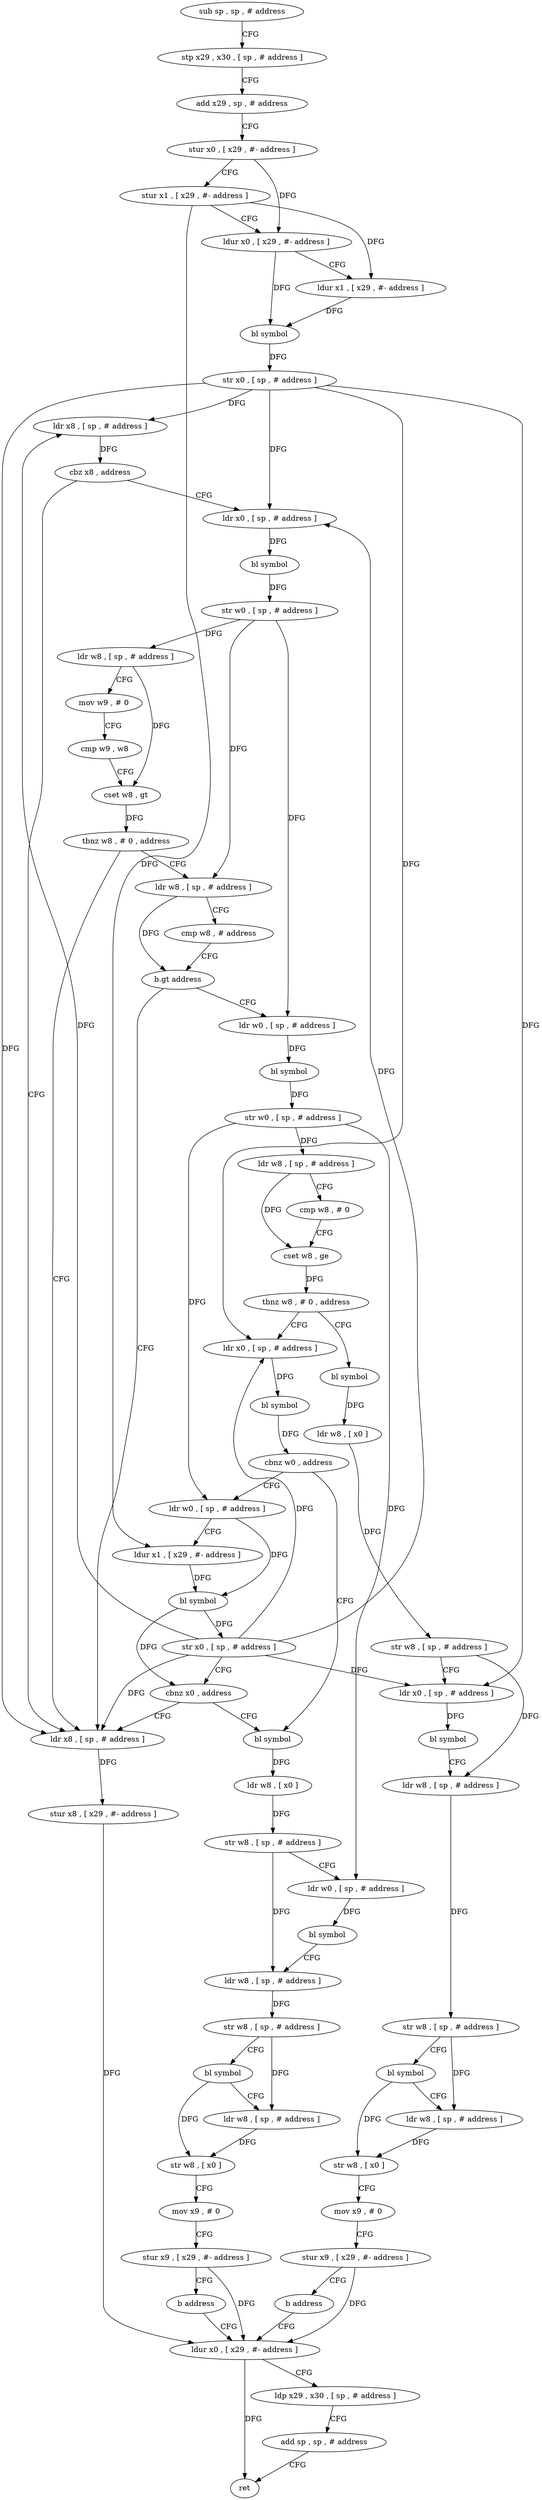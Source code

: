 digraph "func" {
"4375668" [label = "sub sp , sp , # address" ]
"4375672" [label = "stp x29 , x30 , [ sp , # address ]" ]
"4375676" [label = "add x29 , sp , # address" ]
"4375680" [label = "stur x0 , [ x29 , #- address ]" ]
"4375684" [label = "stur x1 , [ x29 , #- address ]" ]
"4375688" [label = "ldur x0 , [ x29 , #- address ]" ]
"4375692" [label = "ldur x1 , [ x29 , #- address ]" ]
"4375696" [label = "bl symbol" ]
"4375700" [label = "str x0 , [ sp , # address ]" ]
"4375704" [label = "ldr x8 , [ sp , # address ]" ]
"4375708" [label = "cbz x8 , address" ]
"4375920" [label = "ldr x8 , [ sp , # address ]" ]
"4375712" [label = "ldr x0 , [ sp , # address ]" ]
"4375924" [label = "stur x8 , [ x29 , #- address ]" ]
"4375928" [label = "ldur x0 , [ x29 , #- address ]" ]
"4375716" [label = "bl symbol" ]
"4375720" [label = "str w0 , [ sp , # address ]" ]
"4375724" [label = "ldr w8 , [ sp , # address ]" ]
"4375728" [label = "mov w9 , # 0" ]
"4375732" [label = "cmp w9 , w8" ]
"4375736" [label = "cset w8 , gt" ]
"4375740" [label = "tbnz w8 , # 0 , address" ]
"4375744" [label = "ldr w8 , [ sp , # address ]" ]
"4375748" [label = "cmp w8 , # address" ]
"4375752" [label = "b.gt address" ]
"4375756" [label = "ldr w0 , [ sp , # address ]" ]
"4375760" [label = "bl symbol" ]
"4375764" [label = "str w0 , [ sp , # address ]" ]
"4375768" [label = "ldr w8 , [ sp , # address ]" ]
"4375772" [label = "cmp w8 , # 0" ]
"4375776" [label = "cset w8 , ge" ]
"4375780" [label = "tbnz w8 , # 0 , address" ]
"4375836" [label = "ldr x0 , [ sp , # address ]" ]
"4375784" [label = "bl symbol" ]
"4375840" [label = "bl symbol" ]
"4375844" [label = "cbnz w0 , address" ]
"4375868" [label = "bl symbol" ]
"4375848" [label = "ldr w0 , [ sp , # address ]" ]
"4375788" [label = "ldr w8 , [ x0 ]" ]
"4375792" [label = "str w8 , [ sp , # address ]" ]
"4375796" [label = "ldr x0 , [ sp , # address ]" ]
"4375800" [label = "bl symbol" ]
"4375804" [label = "ldr w8 , [ sp , # address ]" ]
"4375808" [label = "str w8 , [ sp , # address ]" ]
"4375812" [label = "bl symbol" ]
"4375816" [label = "ldr w8 , [ sp , # address ]" ]
"4375820" [label = "str w8 , [ x0 ]" ]
"4375824" [label = "mov x9 , # 0" ]
"4375828" [label = "stur x9 , [ x29 , #- address ]" ]
"4375832" [label = "b address" ]
"4375872" [label = "ldr w8 , [ x0 ]" ]
"4375876" [label = "str w8 , [ sp , # address ]" ]
"4375880" [label = "ldr w0 , [ sp , # address ]" ]
"4375884" [label = "bl symbol" ]
"4375888" [label = "ldr w8 , [ sp , # address ]" ]
"4375892" [label = "str w8 , [ sp , # address ]" ]
"4375896" [label = "bl symbol" ]
"4375900" [label = "ldr w8 , [ sp , # address ]" ]
"4375904" [label = "str w8 , [ x0 ]" ]
"4375908" [label = "mov x9 , # 0" ]
"4375912" [label = "stur x9 , [ x29 , #- address ]" ]
"4375916" [label = "b address" ]
"4375852" [label = "ldur x1 , [ x29 , #- address ]" ]
"4375856" [label = "bl symbol" ]
"4375860" [label = "str x0 , [ sp , # address ]" ]
"4375864" [label = "cbnz x0 , address" ]
"4375932" [label = "ldp x29 , x30 , [ sp , # address ]" ]
"4375936" [label = "add sp , sp , # address" ]
"4375940" [label = "ret" ]
"4375668" -> "4375672" [ label = "CFG" ]
"4375672" -> "4375676" [ label = "CFG" ]
"4375676" -> "4375680" [ label = "CFG" ]
"4375680" -> "4375684" [ label = "CFG" ]
"4375680" -> "4375688" [ label = "DFG" ]
"4375684" -> "4375688" [ label = "CFG" ]
"4375684" -> "4375692" [ label = "DFG" ]
"4375684" -> "4375852" [ label = "DFG" ]
"4375688" -> "4375692" [ label = "CFG" ]
"4375688" -> "4375696" [ label = "DFG" ]
"4375692" -> "4375696" [ label = "DFG" ]
"4375696" -> "4375700" [ label = "DFG" ]
"4375700" -> "4375704" [ label = "DFG" ]
"4375700" -> "4375920" [ label = "DFG" ]
"4375700" -> "4375712" [ label = "DFG" ]
"4375700" -> "4375836" [ label = "DFG" ]
"4375700" -> "4375796" [ label = "DFG" ]
"4375704" -> "4375708" [ label = "DFG" ]
"4375708" -> "4375920" [ label = "CFG" ]
"4375708" -> "4375712" [ label = "CFG" ]
"4375920" -> "4375924" [ label = "DFG" ]
"4375712" -> "4375716" [ label = "DFG" ]
"4375924" -> "4375928" [ label = "DFG" ]
"4375928" -> "4375932" [ label = "CFG" ]
"4375928" -> "4375940" [ label = "DFG" ]
"4375716" -> "4375720" [ label = "DFG" ]
"4375720" -> "4375724" [ label = "DFG" ]
"4375720" -> "4375744" [ label = "DFG" ]
"4375720" -> "4375756" [ label = "DFG" ]
"4375724" -> "4375728" [ label = "CFG" ]
"4375724" -> "4375736" [ label = "DFG" ]
"4375728" -> "4375732" [ label = "CFG" ]
"4375732" -> "4375736" [ label = "CFG" ]
"4375736" -> "4375740" [ label = "DFG" ]
"4375740" -> "4375920" [ label = "CFG" ]
"4375740" -> "4375744" [ label = "CFG" ]
"4375744" -> "4375748" [ label = "CFG" ]
"4375744" -> "4375752" [ label = "DFG" ]
"4375748" -> "4375752" [ label = "CFG" ]
"4375752" -> "4375920" [ label = "CFG" ]
"4375752" -> "4375756" [ label = "CFG" ]
"4375756" -> "4375760" [ label = "DFG" ]
"4375760" -> "4375764" [ label = "DFG" ]
"4375764" -> "4375768" [ label = "DFG" ]
"4375764" -> "4375880" [ label = "DFG" ]
"4375764" -> "4375848" [ label = "DFG" ]
"4375768" -> "4375772" [ label = "CFG" ]
"4375768" -> "4375776" [ label = "DFG" ]
"4375772" -> "4375776" [ label = "CFG" ]
"4375776" -> "4375780" [ label = "DFG" ]
"4375780" -> "4375836" [ label = "CFG" ]
"4375780" -> "4375784" [ label = "CFG" ]
"4375836" -> "4375840" [ label = "DFG" ]
"4375784" -> "4375788" [ label = "DFG" ]
"4375840" -> "4375844" [ label = "DFG" ]
"4375844" -> "4375868" [ label = "CFG" ]
"4375844" -> "4375848" [ label = "CFG" ]
"4375868" -> "4375872" [ label = "DFG" ]
"4375848" -> "4375852" [ label = "CFG" ]
"4375848" -> "4375856" [ label = "DFG" ]
"4375788" -> "4375792" [ label = "DFG" ]
"4375792" -> "4375796" [ label = "CFG" ]
"4375792" -> "4375804" [ label = "DFG" ]
"4375796" -> "4375800" [ label = "DFG" ]
"4375800" -> "4375804" [ label = "CFG" ]
"4375804" -> "4375808" [ label = "DFG" ]
"4375808" -> "4375812" [ label = "CFG" ]
"4375808" -> "4375816" [ label = "DFG" ]
"4375812" -> "4375816" [ label = "CFG" ]
"4375812" -> "4375820" [ label = "DFG" ]
"4375816" -> "4375820" [ label = "DFG" ]
"4375820" -> "4375824" [ label = "CFG" ]
"4375824" -> "4375828" [ label = "CFG" ]
"4375828" -> "4375832" [ label = "CFG" ]
"4375828" -> "4375928" [ label = "DFG" ]
"4375832" -> "4375928" [ label = "CFG" ]
"4375872" -> "4375876" [ label = "DFG" ]
"4375876" -> "4375880" [ label = "CFG" ]
"4375876" -> "4375888" [ label = "DFG" ]
"4375880" -> "4375884" [ label = "DFG" ]
"4375884" -> "4375888" [ label = "CFG" ]
"4375888" -> "4375892" [ label = "DFG" ]
"4375892" -> "4375896" [ label = "CFG" ]
"4375892" -> "4375900" [ label = "DFG" ]
"4375896" -> "4375900" [ label = "CFG" ]
"4375896" -> "4375904" [ label = "DFG" ]
"4375900" -> "4375904" [ label = "DFG" ]
"4375904" -> "4375908" [ label = "CFG" ]
"4375908" -> "4375912" [ label = "CFG" ]
"4375912" -> "4375916" [ label = "CFG" ]
"4375912" -> "4375928" [ label = "DFG" ]
"4375916" -> "4375928" [ label = "CFG" ]
"4375852" -> "4375856" [ label = "DFG" ]
"4375856" -> "4375860" [ label = "DFG" ]
"4375856" -> "4375864" [ label = "DFG" ]
"4375860" -> "4375864" [ label = "CFG" ]
"4375860" -> "4375704" [ label = "DFG" ]
"4375860" -> "4375920" [ label = "DFG" ]
"4375860" -> "4375712" [ label = "DFG" ]
"4375860" -> "4375836" [ label = "DFG" ]
"4375860" -> "4375796" [ label = "DFG" ]
"4375864" -> "4375920" [ label = "CFG" ]
"4375864" -> "4375868" [ label = "CFG" ]
"4375932" -> "4375936" [ label = "CFG" ]
"4375936" -> "4375940" [ label = "CFG" ]
}
